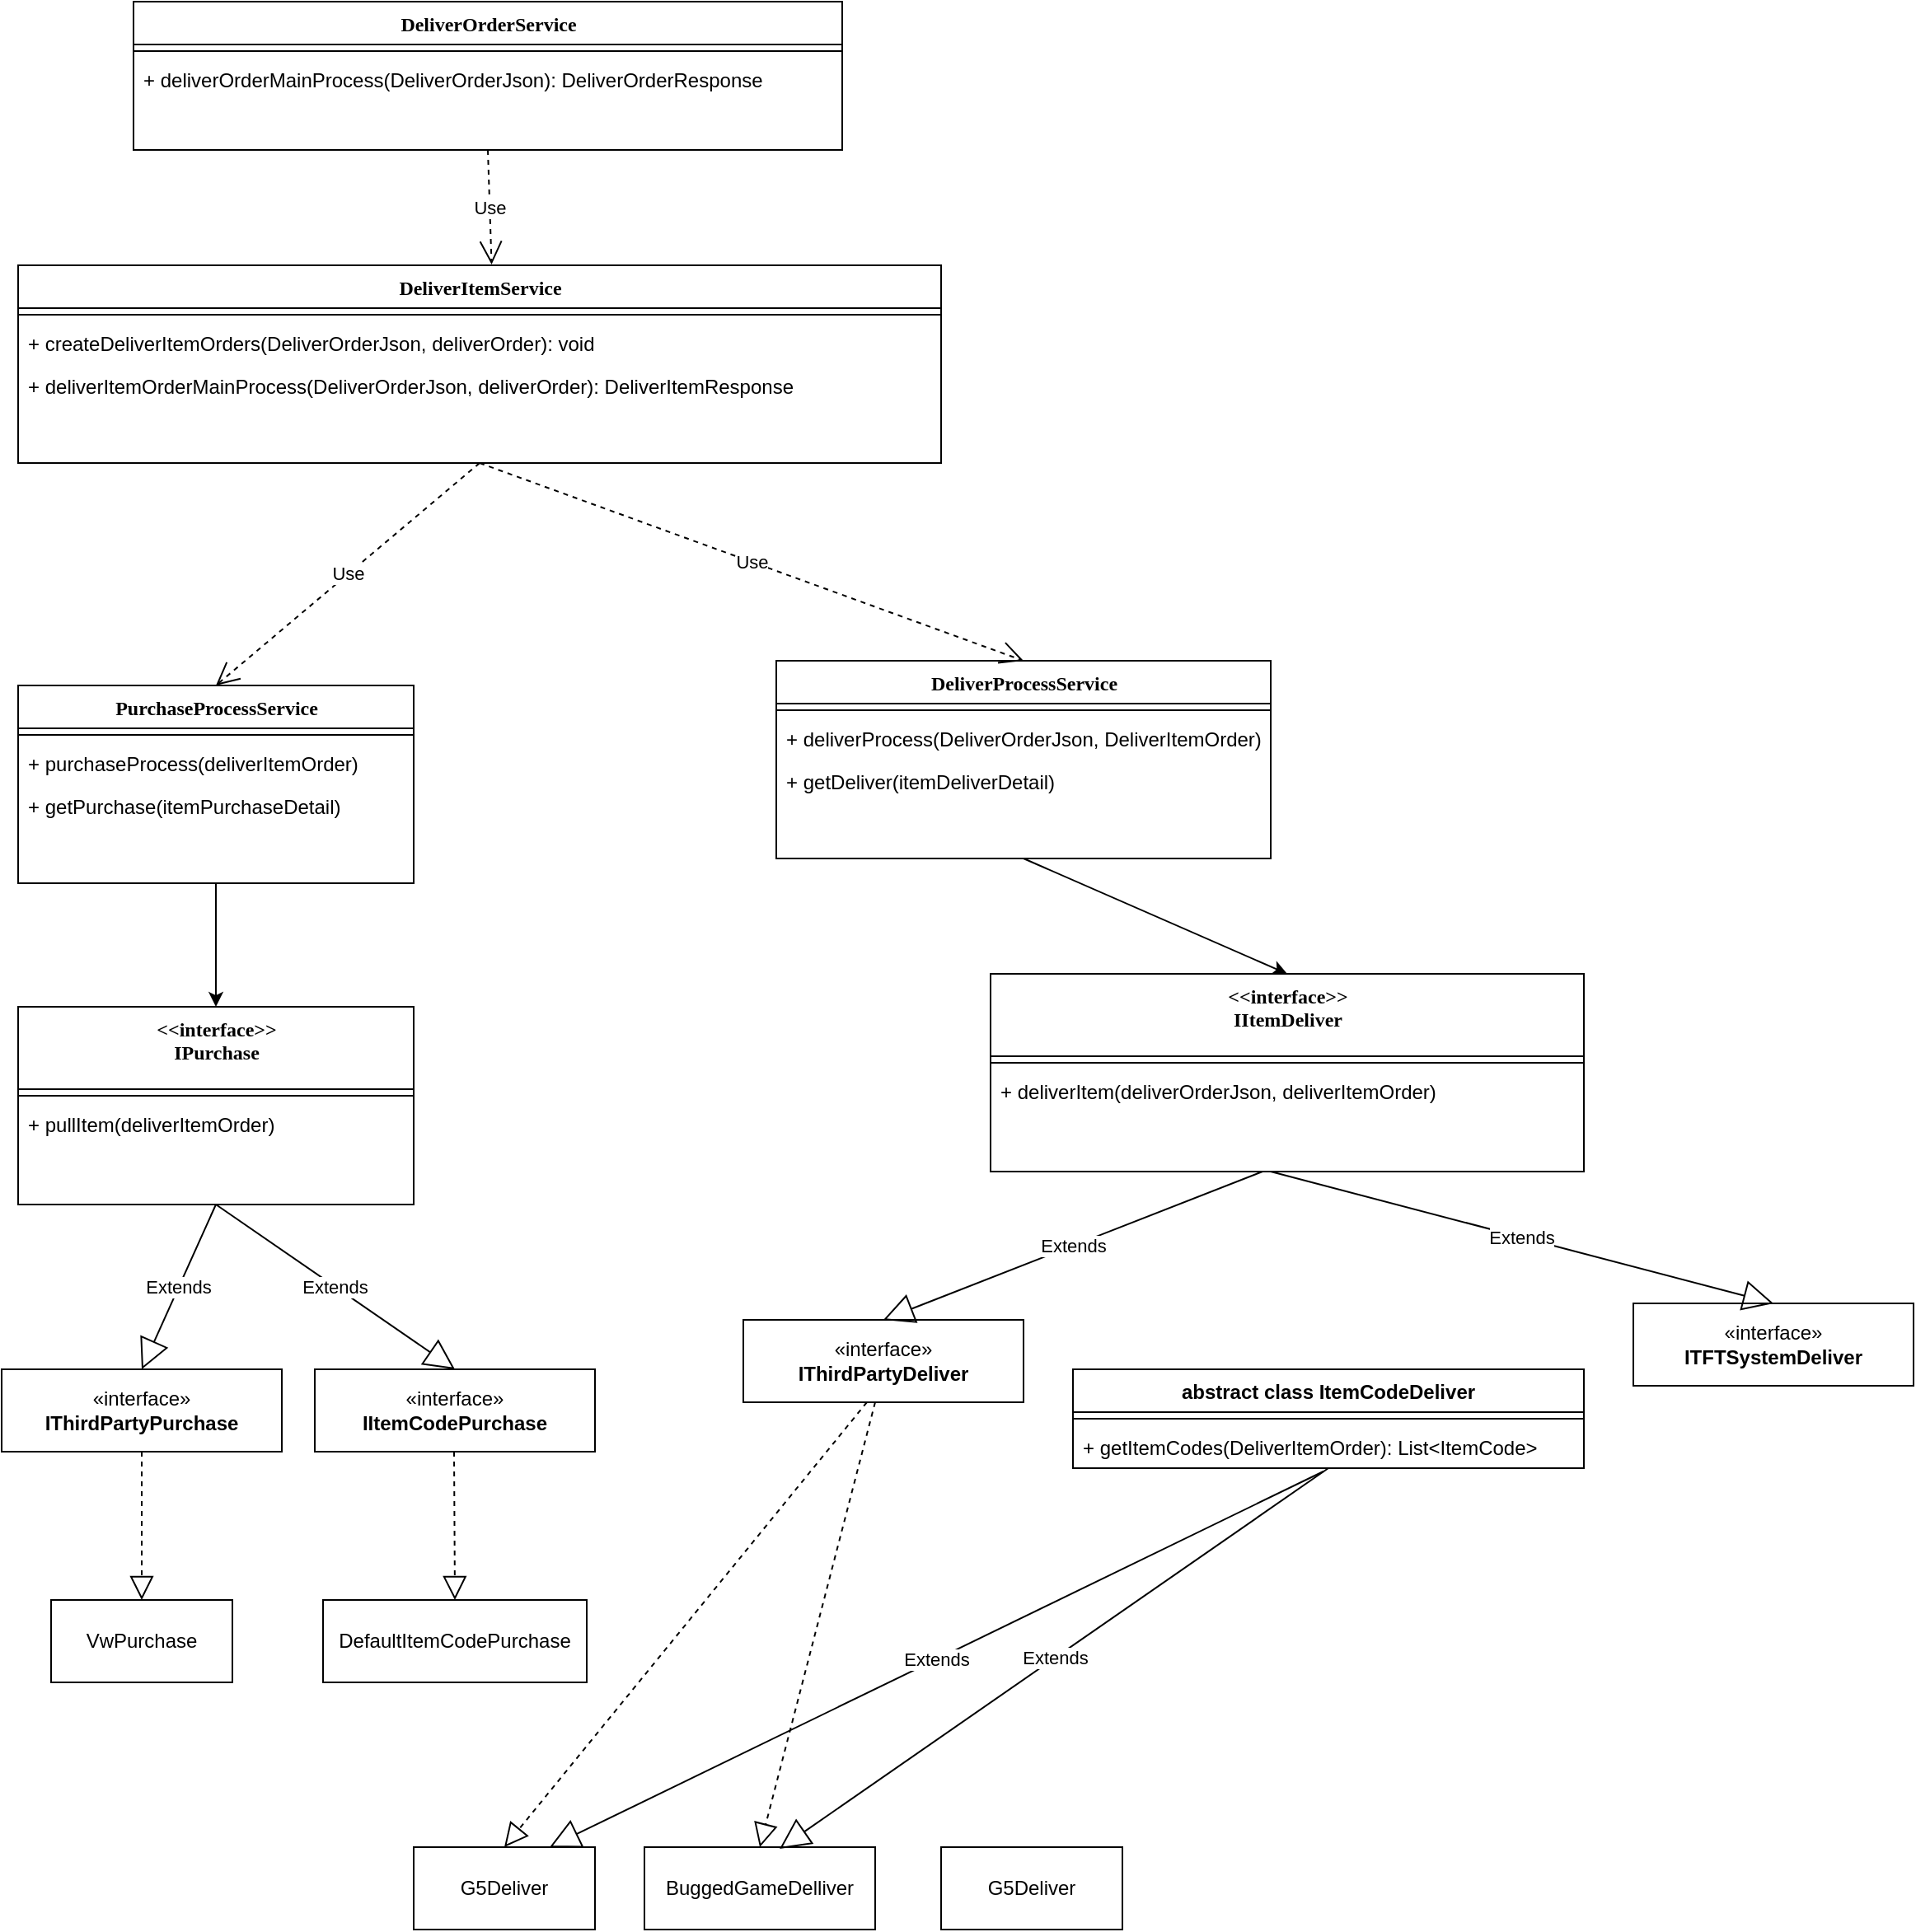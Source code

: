 <mxfile version="21.1.0" type="github">
  <diagram name="Page-1" id="9f46799a-70d6-7492-0946-bef42562c5a5">
    <mxGraphModel dx="1434" dy="674" grid="1" gridSize="10" guides="1" tooltips="1" connect="1" arrows="1" fold="1" page="1" pageScale="1" pageWidth="1920" pageHeight="1200" background="none" math="0" shadow="0">
      <root>
        <mxCell id="0" />
        <mxCell id="1" parent="0" />
        <mxCell id="78961159f06e98e8-17" value="DeliverOrderService&lt;br&gt;" style="swimlane;html=1;fontStyle=1;align=center;verticalAlign=top;childLayout=stackLayout;horizontal=1;startSize=26;horizontalStack=0;resizeParent=1;resizeLast=0;collapsible=1;marginBottom=0;swimlaneFillColor=#ffffff;rounded=0;shadow=0;comic=0;labelBackgroundColor=none;strokeWidth=1;fillColor=none;fontFamily=Verdana;fontSize=12" parent="1" vertex="1">
          <mxGeometry x="80" y="10" width="430" height="90" as="geometry" />
        </mxCell>
        <mxCell id="78961159f06e98e8-19" value="" style="line;html=1;strokeWidth=1;fillColor=none;align=left;verticalAlign=middle;spacingTop=-1;spacingLeft=3;spacingRight=3;rotatable=0;labelPosition=right;points=[];portConstraint=eastwest;" parent="78961159f06e98e8-17" vertex="1">
          <mxGeometry y="26" width="430" height="8" as="geometry" />
        </mxCell>
        <mxCell id="78961159f06e98e8-20" value="+ deliverOrderMainProcess(DeliverOrderJson): DeliverOrderResponse" style="text;html=1;strokeColor=none;fillColor=none;align=left;verticalAlign=top;spacingLeft=4;spacingRight=4;whiteSpace=wrap;overflow=hidden;rotatable=0;points=[[0,0.5],[1,0.5]];portConstraint=eastwest;" parent="78961159f06e98e8-17" vertex="1">
          <mxGeometry y="34" width="430" height="26" as="geometry" />
        </mxCell>
        <mxCell id="awjkgTFQ0t0oaeeItQhz-2" value="DeliverItemService" style="swimlane;html=1;fontStyle=1;align=center;verticalAlign=top;childLayout=stackLayout;horizontal=1;startSize=26;horizontalStack=0;resizeParent=1;resizeLast=0;collapsible=1;marginBottom=0;swimlaneFillColor=#ffffff;rounded=0;shadow=0;comic=0;labelBackgroundColor=none;strokeWidth=1;fillColor=none;fontFamily=Verdana;fontSize=12" parent="1" vertex="1">
          <mxGeometry x="10" y="170" width="560" height="120" as="geometry" />
        </mxCell>
        <mxCell id="awjkgTFQ0t0oaeeItQhz-3" value="" style="line;html=1;strokeWidth=1;fillColor=none;align=left;verticalAlign=middle;spacingTop=-1;spacingLeft=3;spacingRight=3;rotatable=0;labelPosition=right;points=[];portConstraint=eastwest;" parent="awjkgTFQ0t0oaeeItQhz-2" vertex="1">
          <mxGeometry y="26" width="560" height="8" as="geometry" />
        </mxCell>
        <mxCell id="awjkgTFQ0t0oaeeItQhz-4" value="+ createDeliverItemOrders(DeliverOrderJson, deliverOrder): void" style="text;html=1;strokeColor=none;fillColor=none;align=left;verticalAlign=top;spacingLeft=4;spacingRight=4;whiteSpace=wrap;overflow=hidden;rotatable=0;points=[[0,0.5],[1,0.5]];portConstraint=eastwest;" parent="awjkgTFQ0t0oaeeItQhz-2" vertex="1">
          <mxGeometry y="34" width="560" height="26" as="geometry" />
        </mxCell>
        <mxCell id="awjkgTFQ0t0oaeeItQhz-5" value="+ deliverItemOrderMainProcess(DeliverOrderJson, deliverOrder): DeliverItemResponse" style="text;html=1;strokeColor=none;fillColor=none;align=left;verticalAlign=top;spacingLeft=4;spacingRight=4;whiteSpace=wrap;overflow=hidden;rotatable=0;points=[[0,0.5],[1,0.5]];portConstraint=eastwest;" parent="awjkgTFQ0t0oaeeItQhz-2" vertex="1">
          <mxGeometry y="60" width="560" height="26" as="geometry" />
        </mxCell>
        <mxCell id="awjkgTFQ0t0oaeeItQhz-7" value="Use" style="endArrow=open;endSize=12;dashed=1;html=1;rounded=0;entryX=0.513;entryY=-0.004;entryDx=0;entryDy=0;entryPerimeter=0;exitX=0.5;exitY=1;exitDx=0;exitDy=0;" parent="1" source="78961159f06e98e8-17" target="awjkgTFQ0t0oaeeItQhz-2" edge="1">
          <mxGeometry width="160" relative="1" as="geometry">
            <mxPoint x="630" y="440" as="sourcePoint" />
            <mxPoint x="740" y="480" as="targetPoint" />
          </mxGeometry>
        </mxCell>
        <mxCell id="awjkgTFQ0t0oaeeItQhz-8" value="DeliverProcessService" style="swimlane;html=1;fontStyle=1;align=center;verticalAlign=top;childLayout=stackLayout;horizontal=1;startSize=26;horizontalStack=0;resizeParent=1;resizeLast=0;collapsible=1;marginBottom=0;swimlaneFillColor=#ffffff;rounded=0;shadow=0;comic=0;labelBackgroundColor=none;strokeWidth=1;fillColor=none;fontFamily=Verdana;fontSize=12" parent="1" vertex="1">
          <mxGeometry x="470" y="410" width="300" height="120" as="geometry" />
        </mxCell>
        <mxCell id="awjkgTFQ0t0oaeeItQhz-9" value="" style="line;html=1;strokeWidth=1;fillColor=none;align=left;verticalAlign=middle;spacingTop=-1;spacingLeft=3;spacingRight=3;rotatable=0;labelPosition=right;points=[];portConstraint=eastwest;" parent="awjkgTFQ0t0oaeeItQhz-8" vertex="1">
          <mxGeometry y="26" width="300" height="8" as="geometry" />
        </mxCell>
        <mxCell id="awjkgTFQ0t0oaeeItQhz-10" value="+ deliverProcess(DeliverOrderJson, DeliverItemOrder)" style="text;html=1;strokeColor=none;fillColor=none;align=left;verticalAlign=top;spacingLeft=4;spacingRight=4;whiteSpace=wrap;overflow=hidden;rotatable=0;points=[[0,0.5],[1,0.5]];portConstraint=eastwest;" parent="awjkgTFQ0t0oaeeItQhz-8" vertex="1">
          <mxGeometry y="34" width="300" height="26" as="geometry" />
        </mxCell>
        <mxCell id="awjkgTFQ0t0oaeeItQhz-20" value="+ getDeliver(itemDeliverDetail)" style="text;html=1;strokeColor=none;fillColor=none;align=left;verticalAlign=top;spacingLeft=4;spacingRight=4;whiteSpace=wrap;overflow=hidden;rotatable=0;points=[[0,0.5],[1,0.5]];portConstraint=eastwest;" parent="awjkgTFQ0t0oaeeItQhz-8" vertex="1">
          <mxGeometry y="60" width="300" height="26" as="geometry" />
        </mxCell>
        <mxCell id="awjkgTFQ0t0oaeeItQhz-12" value="PurchaseProcessService" style="swimlane;html=1;fontStyle=1;align=center;verticalAlign=top;childLayout=stackLayout;horizontal=1;startSize=26;horizontalStack=0;resizeParent=1;resizeLast=0;collapsible=1;marginBottom=0;swimlaneFillColor=#ffffff;rounded=0;shadow=0;comic=0;labelBackgroundColor=none;strokeWidth=1;fillColor=none;fontFamily=Verdana;fontSize=12" parent="1" vertex="1">
          <mxGeometry x="10" y="425" width="240" height="120" as="geometry" />
        </mxCell>
        <mxCell id="awjkgTFQ0t0oaeeItQhz-13" value="" style="line;html=1;strokeWidth=1;fillColor=none;align=left;verticalAlign=middle;spacingTop=-1;spacingLeft=3;spacingRight=3;rotatable=0;labelPosition=right;points=[];portConstraint=eastwest;" parent="awjkgTFQ0t0oaeeItQhz-12" vertex="1">
          <mxGeometry y="26" width="240" height="8" as="geometry" />
        </mxCell>
        <mxCell id="awjkgTFQ0t0oaeeItQhz-14" value="+ purchaseProcess(deliverItemOrder)" style="text;html=1;strokeColor=none;fillColor=none;align=left;verticalAlign=top;spacingLeft=4;spacingRight=4;whiteSpace=wrap;overflow=hidden;rotatable=0;points=[[0,0.5],[1,0.5]];portConstraint=eastwest;" parent="awjkgTFQ0t0oaeeItQhz-12" vertex="1">
          <mxGeometry y="34" width="240" height="26" as="geometry" />
        </mxCell>
        <mxCell id="awjkgTFQ0t0oaeeItQhz-19" value="+ getPurchase(itemPurchaseDetail)" style="text;html=1;strokeColor=none;fillColor=none;align=left;verticalAlign=top;spacingLeft=4;spacingRight=4;whiteSpace=wrap;overflow=hidden;rotatable=0;points=[[0,0.5],[1,0.5]];portConstraint=eastwest;" parent="awjkgTFQ0t0oaeeItQhz-12" vertex="1">
          <mxGeometry y="60" width="240" height="26" as="geometry" />
        </mxCell>
        <mxCell id="awjkgTFQ0t0oaeeItQhz-17" value="Use" style="endArrow=open;endSize=12;dashed=1;html=1;rounded=0;exitX=0.5;exitY=1;exitDx=0;exitDy=0;entryX=0.5;entryY=0;entryDx=0;entryDy=0;" parent="1" source="awjkgTFQ0t0oaeeItQhz-2" target="awjkgTFQ0t0oaeeItQhz-8" edge="1">
          <mxGeometry width="160" relative="1" as="geometry">
            <mxPoint x="640" y="360" as="sourcePoint" />
            <mxPoint x="800" y="360" as="targetPoint" />
          </mxGeometry>
        </mxCell>
        <mxCell id="awjkgTFQ0t0oaeeItQhz-18" value="Use" style="endArrow=open;endSize=12;dashed=1;html=1;rounded=0;exitX=0.5;exitY=1;exitDx=0;exitDy=0;entryX=0.5;entryY=0;entryDx=0;entryDy=0;" parent="1" source="awjkgTFQ0t0oaeeItQhz-2" target="awjkgTFQ0t0oaeeItQhz-12" edge="1">
          <mxGeometry width="160" relative="1" as="geometry">
            <mxPoint x="250" y="350" as="sourcePoint" />
            <mxPoint x="410" y="350" as="targetPoint" />
          </mxGeometry>
        </mxCell>
        <mxCell id="XcHHlOoTGCAlHFL-MbJv-1" value="&amp;lt;&amp;lt;interface&amp;gt;&amp;gt;&lt;br&gt;IPurchase" style="swimlane;html=1;fontStyle=1;align=center;verticalAlign=top;childLayout=stackLayout;horizontal=1;startSize=50;horizontalStack=0;resizeParent=1;resizeLast=0;collapsible=1;marginBottom=0;swimlaneFillColor=#ffffff;rounded=0;shadow=0;comic=0;labelBackgroundColor=none;strokeWidth=1;fillColor=none;fontFamily=Verdana;fontSize=12" vertex="1" parent="1">
          <mxGeometry x="10" y="620" width="240" height="120" as="geometry" />
        </mxCell>
        <mxCell id="XcHHlOoTGCAlHFL-MbJv-2" value="" style="line;html=1;strokeWidth=1;fillColor=none;align=left;verticalAlign=middle;spacingTop=-1;spacingLeft=3;spacingRight=3;rotatable=0;labelPosition=right;points=[];portConstraint=eastwest;" vertex="1" parent="XcHHlOoTGCAlHFL-MbJv-1">
          <mxGeometry y="50" width="240" height="8" as="geometry" />
        </mxCell>
        <mxCell id="XcHHlOoTGCAlHFL-MbJv-3" value="+ pullItem(deliverItemOrder)" style="text;html=1;strokeColor=none;fillColor=none;align=left;verticalAlign=top;spacingLeft=4;spacingRight=4;whiteSpace=wrap;overflow=hidden;rotatable=0;points=[[0,0.5],[1,0.5]];portConstraint=eastwest;" vertex="1" parent="XcHHlOoTGCAlHFL-MbJv-1">
          <mxGeometry y="58" width="240" height="26" as="geometry" />
        </mxCell>
        <mxCell id="XcHHlOoTGCAlHFL-MbJv-5" value="&amp;lt;&amp;lt;interface&amp;gt;&amp;gt;&lt;br&gt;IItemDeliver" style="swimlane;html=1;fontStyle=1;align=center;verticalAlign=top;childLayout=stackLayout;horizontal=1;startSize=50;horizontalStack=0;resizeParent=1;resizeLast=0;collapsible=1;marginBottom=0;swimlaneFillColor=#ffffff;rounded=0;shadow=0;comic=0;labelBackgroundColor=none;strokeWidth=1;fillColor=none;fontFamily=Verdana;fontSize=12" vertex="1" parent="1">
          <mxGeometry x="600" y="600" width="360" height="120" as="geometry" />
        </mxCell>
        <mxCell id="XcHHlOoTGCAlHFL-MbJv-6" value="" style="line;html=1;strokeWidth=1;fillColor=none;align=left;verticalAlign=middle;spacingTop=-1;spacingLeft=3;spacingRight=3;rotatable=0;labelPosition=right;points=[];portConstraint=eastwest;" vertex="1" parent="XcHHlOoTGCAlHFL-MbJv-5">
          <mxGeometry y="50" width="360" height="8" as="geometry" />
        </mxCell>
        <mxCell id="XcHHlOoTGCAlHFL-MbJv-7" value="+ deliverItem(deliverOrderJson, deliverItemOrder)" style="text;html=1;strokeColor=none;fillColor=none;align=left;verticalAlign=top;spacingLeft=4;spacingRight=4;whiteSpace=wrap;overflow=hidden;rotatable=0;points=[[0,0.5],[1,0.5]];portConstraint=eastwest;" vertex="1" parent="XcHHlOoTGCAlHFL-MbJv-5">
          <mxGeometry y="58" width="360" height="26" as="geometry" />
        </mxCell>
        <mxCell id="XcHHlOoTGCAlHFL-MbJv-8" value="" style="endArrow=classic;html=1;rounded=0;exitX=0.5;exitY=1;exitDx=0;exitDy=0;entryX=0.5;entryY=0;entryDx=0;entryDy=0;" edge="1" parent="1" source="awjkgTFQ0t0oaeeItQhz-12" target="XcHHlOoTGCAlHFL-MbJv-1">
          <mxGeometry width="50" height="50" relative="1" as="geometry">
            <mxPoint x="240" y="580" as="sourcePoint" />
            <mxPoint x="290" y="530" as="targetPoint" />
          </mxGeometry>
        </mxCell>
        <mxCell id="XcHHlOoTGCAlHFL-MbJv-9" value="" style="endArrow=classic;html=1;rounded=0;exitX=0.5;exitY=1;exitDx=0;exitDy=0;entryX=0.5;entryY=0;entryDx=0;entryDy=0;" edge="1" parent="1" source="awjkgTFQ0t0oaeeItQhz-8" target="XcHHlOoTGCAlHFL-MbJv-5">
          <mxGeometry width="50" height="50" relative="1" as="geometry">
            <mxPoint x="509.5" y="545" as="sourcePoint" />
            <mxPoint x="509.5" y="620" as="targetPoint" />
          </mxGeometry>
        </mxCell>
        <mxCell id="XcHHlOoTGCAlHFL-MbJv-10" value="«interface»&lt;br&gt;&lt;b&gt;IThirdPartyPurchase&lt;/b&gt;" style="html=1;whiteSpace=wrap;" vertex="1" parent="1">
          <mxGeometry y="840" width="170" height="50" as="geometry" />
        </mxCell>
        <mxCell id="XcHHlOoTGCAlHFL-MbJv-12" value="Extends" style="endArrow=block;endSize=16;endFill=0;html=1;rounded=0;exitX=0.5;exitY=1;exitDx=0;exitDy=0;entryX=0.5;entryY=0;entryDx=0;entryDy=0;" edge="1" parent="1" source="XcHHlOoTGCAlHFL-MbJv-1" target="XcHHlOoTGCAlHFL-MbJv-10">
          <mxGeometry width="160" relative="1" as="geometry">
            <mxPoint x="150" y="760" as="sourcePoint" />
            <mxPoint x="310" y="760" as="targetPoint" />
          </mxGeometry>
        </mxCell>
        <mxCell id="XcHHlOoTGCAlHFL-MbJv-13" value="«interface»&lt;br&gt;&lt;b&gt;IItemCodePurchase&lt;/b&gt;" style="html=1;whiteSpace=wrap;" vertex="1" parent="1">
          <mxGeometry x="190" y="840" width="170" height="50" as="geometry" />
        </mxCell>
        <mxCell id="XcHHlOoTGCAlHFL-MbJv-14" value="Extends" style="endArrow=block;endSize=16;endFill=0;html=1;rounded=0;entryX=0.5;entryY=0;entryDx=0;entryDy=0;" edge="1" parent="1" target="XcHHlOoTGCAlHFL-MbJv-13">
          <mxGeometry width="160" relative="1" as="geometry">
            <mxPoint x="130" y="740" as="sourcePoint" />
            <mxPoint x="105" y="840" as="targetPoint" />
          </mxGeometry>
        </mxCell>
        <mxCell id="XcHHlOoTGCAlHFL-MbJv-15" value="VwPurchase" style="html=1;whiteSpace=wrap;" vertex="1" parent="1">
          <mxGeometry x="30" y="980" width="110" height="50" as="geometry" />
        </mxCell>
        <mxCell id="XcHHlOoTGCAlHFL-MbJv-16" value="" style="endArrow=block;dashed=1;endFill=0;endSize=12;html=1;rounded=0;exitX=0.5;exitY=1;exitDx=0;exitDy=0;entryX=0.5;entryY=0;entryDx=0;entryDy=0;" edge="1" parent="1" source="XcHHlOoTGCAlHFL-MbJv-10" target="XcHHlOoTGCAlHFL-MbJv-15">
          <mxGeometry width="160" relative="1" as="geometry">
            <mxPoint x="90" y="920" as="sourcePoint" />
            <mxPoint x="250" y="920" as="targetPoint" />
          </mxGeometry>
        </mxCell>
        <mxCell id="XcHHlOoTGCAlHFL-MbJv-17" value="DefaultItemCodePurchase" style="html=1;whiteSpace=wrap;" vertex="1" parent="1">
          <mxGeometry x="195" y="980" width="160" height="50" as="geometry" />
        </mxCell>
        <mxCell id="XcHHlOoTGCAlHFL-MbJv-18" value="" style="endArrow=block;dashed=1;endFill=0;endSize=12;html=1;rounded=0;exitX=0.5;exitY=1;exitDx=0;exitDy=0;entryX=0.5;entryY=0;entryDx=0;entryDy=0;" edge="1" parent="1" target="XcHHlOoTGCAlHFL-MbJv-17">
          <mxGeometry width="160" relative="1" as="geometry">
            <mxPoint x="274.5" y="890" as="sourcePoint" />
            <mxPoint x="274.5" y="980" as="targetPoint" />
          </mxGeometry>
        </mxCell>
        <mxCell id="XcHHlOoTGCAlHFL-MbJv-19" value="«interface»&lt;br&gt;&lt;b&gt;IThirdPartyDeliver&lt;br&gt;&lt;/b&gt;" style="html=1;whiteSpace=wrap;" vertex="1" parent="1">
          <mxGeometry x="450" y="810" width="170" height="50" as="geometry" />
        </mxCell>
        <mxCell id="XcHHlOoTGCAlHFL-MbJv-22" value="«interface»&lt;br&gt;&lt;b&gt;ITFTSystemDeliver&lt;/b&gt;" style="html=1;whiteSpace=wrap;" vertex="1" parent="1">
          <mxGeometry x="990" y="800" width="170" height="50" as="geometry" />
        </mxCell>
        <mxCell id="XcHHlOoTGCAlHFL-MbJv-23" value="Extends" style="endArrow=block;endSize=16;endFill=0;html=1;rounded=0;exitX=0.5;exitY=1;exitDx=0;exitDy=0;entryX=0.5;entryY=0;entryDx=0;entryDy=0;" edge="1" parent="1" target="XcHHlOoTGCAlHFL-MbJv-19">
          <mxGeometry width="160" relative="1" as="geometry">
            <mxPoint x="765" y="720" as="sourcePoint" />
            <mxPoint x="720" y="820" as="targetPoint" />
          </mxGeometry>
        </mxCell>
        <mxCell id="XcHHlOoTGCAlHFL-MbJv-25" value="Extends" style="endArrow=block;endSize=16;endFill=0;html=1;rounded=0;entryX=0.5;entryY=0;entryDx=0;entryDy=0;" edge="1" parent="1" target="XcHHlOoTGCAlHFL-MbJv-22">
          <mxGeometry width="160" relative="1" as="geometry">
            <mxPoint x="770" y="720" as="sourcePoint" />
            <mxPoint x="775" y="820" as="targetPoint" />
          </mxGeometry>
        </mxCell>
        <mxCell id="XcHHlOoTGCAlHFL-MbJv-26" value="abstract class ItemCodeDeliver" style="swimlane;fontStyle=1;align=center;verticalAlign=top;childLayout=stackLayout;horizontal=1;startSize=26;horizontalStack=0;resizeParent=1;resizeParentMax=0;resizeLast=0;collapsible=1;marginBottom=0;whiteSpace=wrap;html=1;" vertex="1" parent="1">
          <mxGeometry x="650" y="840" width="310" height="60" as="geometry" />
        </mxCell>
        <mxCell id="XcHHlOoTGCAlHFL-MbJv-28" value="" style="line;strokeWidth=1;fillColor=none;align=left;verticalAlign=middle;spacingTop=-1;spacingLeft=3;spacingRight=3;rotatable=0;labelPosition=right;points=[];portConstraint=eastwest;strokeColor=inherit;" vertex="1" parent="XcHHlOoTGCAlHFL-MbJv-26">
          <mxGeometry y="26" width="310" height="8" as="geometry" />
        </mxCell>
        <mxCell id="XcHHlOoTGCAlHFL-MbJv-29" value="+ getItemCodes(DeliverItemOrder): List&amp;lt;ItemCode&amp;gt;" style="text;strokeColor=none;fillColor=none;align=left;verticalAlign=top;spacingLeft=4;spacingRight=4;overflow=hidden;rotatable=0;points=[[0,0.5],[1,0.5]];portConstraint=eastwest;whiteSpace=wrap;html=1;" vertex="1" parent="XcHHlOoTGCAlHFL-MbJv-26">
          <mxGeometry y="34" width="310" height="26" as="geometry" />
        </mxCell>
        <mxCell id="XcHHlOoTGCAlHFL-MbJv-31" value="G5Deliver" style="html=1;whiteSpace=wrap;" vertex="1" parent="1">
          <mxGeometry x="250" y="1130" width="110" height="50" as="geometry" />
        </mxCell>
        <mxCell id="XcHHlOoTGCAlHFL-MbJv-32" value="" style="endArrow=block;dashed=1;endFill=0;endSize=12;html=1;rounded=0;exitX=0.441;exitY=1;exitDx=0;exitDy=0;entryX=0.5;entryY=0;entryDx=0;entryDy=0;exitPerimeter=0;" edge="1" parent="1" source="XcHHlOoTGCAlHFL-MbJv-19" target="XcHHlOoTGCAlHFL-MbJv-31">
          <mxGeometry width="160" relative="1" as="geometry">
            <mxPoint x="474.5" y="900" as="sourcePoint" />
            <mxPoint x="474.5" y="990" as="targetPoint" />
          </mxGeometry>
        </mxCell>
        <mxCell id="XcHHlOoTGCAlHFL-MbJv-33" value="Extends" style="endArrow=block;endSize=16;endFill=0;html=1;rounded=0;exitX=0.49;exitY=1.077;exitDx=0;exitDy=0;exitPerimeter=0;entryX=0.75;entryY=0;entryDx=0;entryDy=0;" edge="1" parent="1" source="XcHHlOoTGCAlHFL-MbJv-29" target="XcHHlOoTGCAlHFL-MbJv-31">
          <mxGeometry width="160" relative="1" as="geometry">
            <mxPoint x="785" y="930" as="sourcePoint" />
            <mxPoint x="470" y="1040" as="targetPoint" />
          </mxGeometry>
        </mxCell>
        <mxCell id="XcHHlOoTGCAlHFL-MbJv-34" value="BuggedGameDelliver" style="html=1;whiteSpace=wrap;" vertex="1" parent="1">
          <mxGeometry x="390" y="1130" width="140" height="50" as="geometry" />
        </mxCell>
        <mxCell id="XcHHlOoTGCAlHFL-MbJv-35" value="" style="endArrow=block;dashed=1;endFill=0;endSize=12;html=1;rounded=0;entryX=0.5;entryY=0;entryDx=0;entryDy=0;" edge="1" parent="1" target="XcHHlOoTGCAlHFL-MbJv-34">
          <mxGeometry width="160" relative="1" as="geometry">
            <mxPoint x="530" y="860" as="sourcePoint" />
            <mxPoint x="365" y="1090" as="targetPoint" />
          </mxGeometry>
        </mxCell>
        <mxCell id="XcHHlOoTGCAlHFL-MbJv-36" value="Extends" style="endArrow=block;endSize=16;endFill=0;html=1;rounded=0;exitX=0.5;exitY=1;exitDx=0;exitDy=0;exitPerimeter=0;entryX=0.586;entryY=0.02;entryDx=0;entryDy=0;entryPerimeter=0;" edge="1" parent="1" source="XcHHlOoTGCAlHFL-MbJv-29" target="XcHHlOoTGCAlHFL-MbJv-34">
          <mxGeometry width="160" relative="1" as="geometry">
            <mxPoint x="760" y="900" as="sourcePoint" />
            <mxPoint x="520" y="1120" as="targetPoint" />
          </mxGeometry>
        </mxCell>
        <mxCell id="XcHHlOoTGCAlHFL-MbJv-37" value="G5Deliver" style="html=1;whiteSpace=wrap;" vertex="1" parent="1">
          <mxGeometry x="570" y="1130" width="110" height="50" as="geometry" />
        </mxCell>
      </root>
    </mxGraphModel>
  </diagram>
</mxfile>
